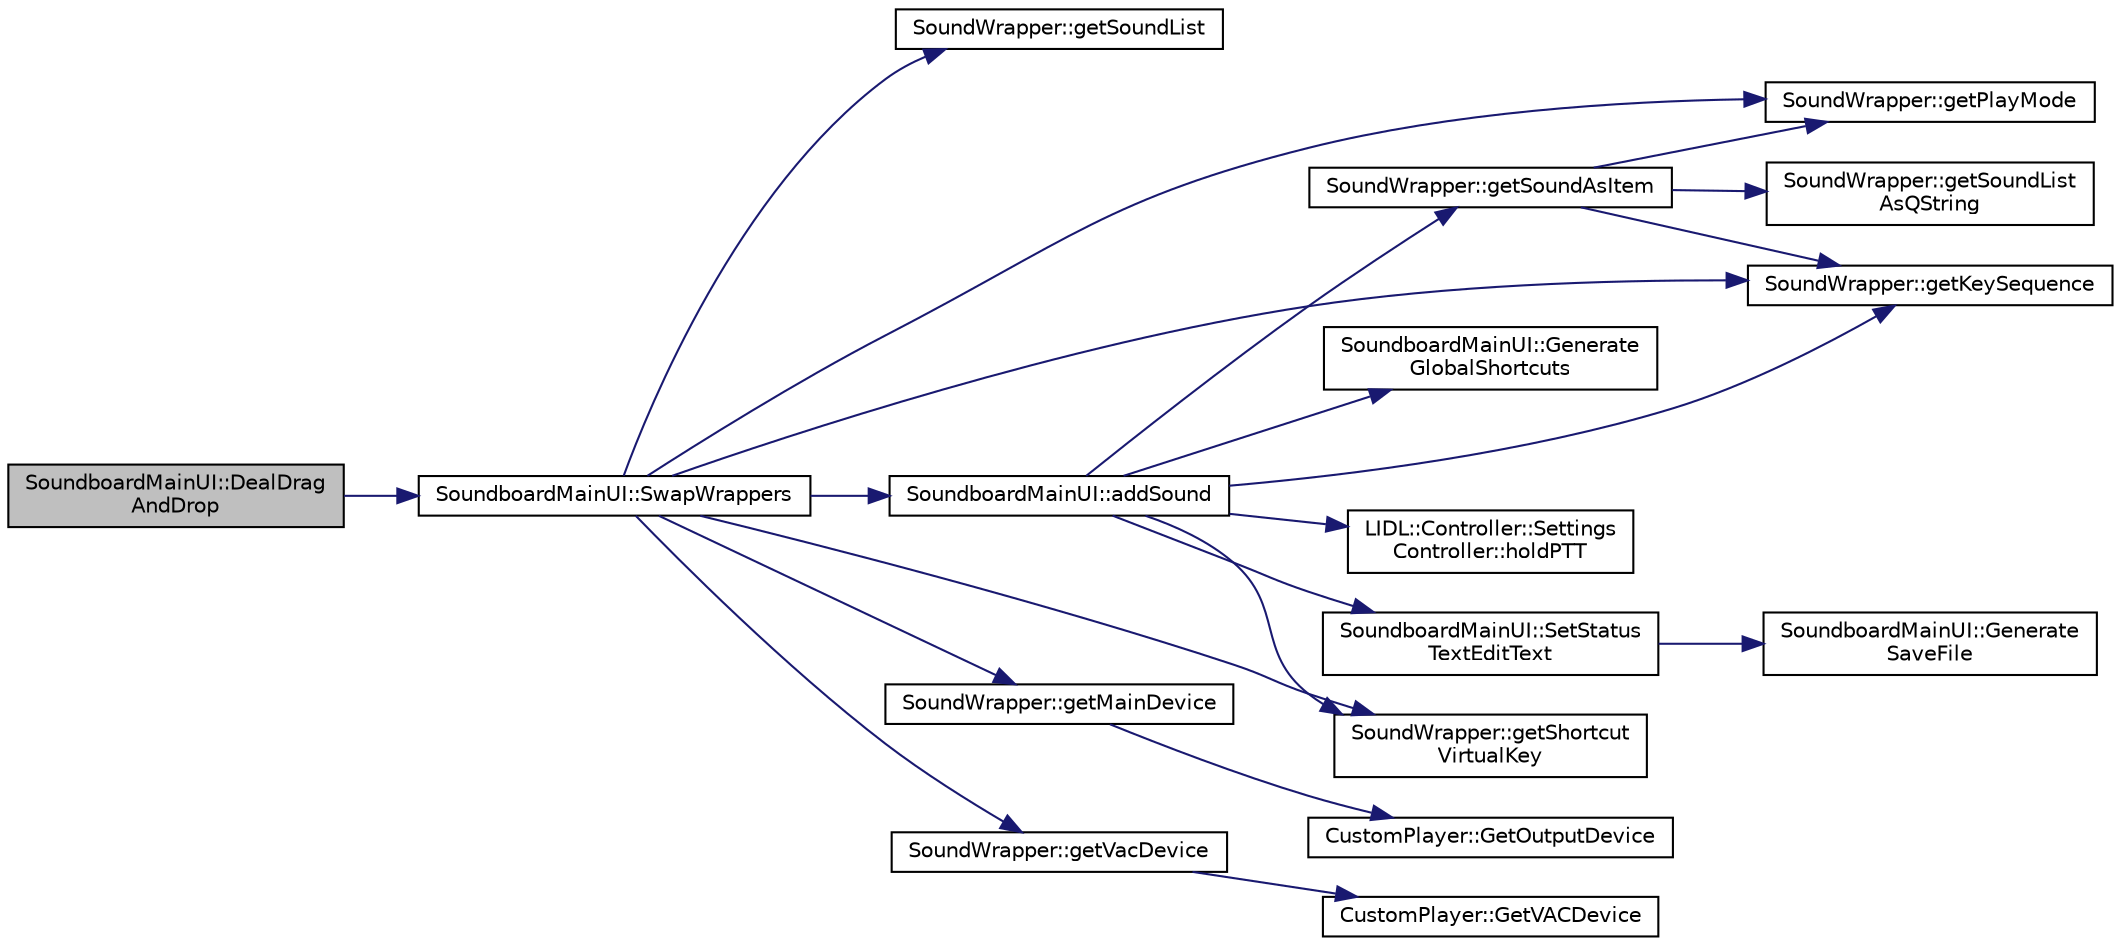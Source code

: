 digraph "SoundboardMainUI::DealDragAndDrop"
{
 // LATEX_PDF_SIZE
  edge [fontname="Helvetica",fontsize="10",labelfontname="Helvetica",labelfontsize="10"];
  node [fontname="Helvetica",fontsize="10",shape=record];
  rankdir="LR";
  Node18 [label="SoundboardMainUI::DealDrag\lAndDrop",height=0.2,width=0.4,color="black", fillcolor="grey75", style="filled", fontcolor="black",tooltip="This function deals with drag and drop in the view, or at least, attempts to."];
  Node18 -> Node19 [color="midnightblue",fontsize="10",style="solid",fontname="Helvetica"];
  Node19 [label="SoundboardMainUI::SwapWrappers",height=0.2,width=0.4,color="black", fillcolor="white", style="filled",URL="$class_soundboard_main_u_i.html#a2f34e6597fafdcff3ae67b8edba6f20a",tooltip="This function swaps two soundwrappers in the view."];
  Node19 -> Node20 [color="midnightblue",fontsize="10",style="solid",fontname="Helvetica"];
  Node20 [label="SoundWrapper::getSoundList",height=0.2,width=0.4,color="black", fillcolor="white", style="filled",URL="$class_sound_wrapper.html#ad6611190dfaf0f92f1edc87dea82f40f",tooltip=" "];
  Node19 -> Node21 [color="midnightblue",fontsize="10",style="solid",fontname="Helvetica"];
  Node21 [label="SoundWrapper::getPlayMode",height=0.2,width=0.4,color="black", fillcolor="white", style="filled",URL="$class_sound_wrapper.html#a16370de16e4df5a8f4fe32c71cddf183",tooltip=" "];
  Node19 -> Node22 [color="midnightblue",fontsize="10",style="solid",fontname="Helvetica"];
  Node22 [label="SoundWrapper::getKeySequence",height=0.2,width=0.4,color="black", fillcolor="white", style="filled",URL="$class_sound_wrapper.html#ac73f84dba78c414521116ac89235edc8",tooltip=" "];
  Node19 -> Node23 [color="midnightblue",fontsize="10",style="solid",fontname="Helvetica"];
  Node23 [label="SoundWrapper::getShortcut\lVirtualKey",height=0.2,width=0.4,color="black", fillcolor="white", style="filled",URL="$class_sound_wrapper.html#a6df0097f541aa721d450fb74af5db71a",tooltip=" "];
  Node19 -> Node24 [color="midnightblue",fontsize="10",style="solid",fontname="Helvetica"];
  Node24 [label="SoundWrapper::getMainDevice",height=0.2,width=0.4,color="black", fillcolor="white", style="filled",URL="$class_sound_wrapper.html#a4dbdcf3194910eec8994d87f466fa390",tooltip=" "];
  Node24 -> Node25 [color="midnightblue",fontsize="10",style="solid",fontname="Helvetica"];
  Node25 [label="CustomPlayer::GetOutputDevice",height=0.2,width=0.4,color="black", fillcolor="white", style="filled",URL="$class_custom_player.html#a48abd34fd6092aff86316bc246571244",tooltip="GetOutputDevice."];
  Node19 -> Node26 [color="midnightblue",fontsize="10",style="solid",fontname="Helvetica"];
  Node26 [label="SoundWrapper::getVacDevice",height=0.2,width=0.4,color="black", fillcolor="white", style="filled",URL="$class_sound_wrapper.html#a68ad3aa663ff2700b65a880e48b5c242",tooltip=" "];
  Node26 -> Node27 [color="midnightblue",fontsize="10",style="solid",fontname="Helvetica"];
  Node27 [label="CustomPlayer::GetVACDevice",height=0.2,width=0.4,color="black", fillcolor="white", style="filled",URL="$class_custom_player.html#a83bbf53e1c7b1710527ff4b6b1c21e9e",tooltip="GetVACDevice."];
  Node19 -> Node28 [color="midnightblue",fontsize="10",style="solid",fontname="Helvetica"];
  Node28 [label="SoundboardMainUI::addSound",height=0.2,width=0.4,color="black", fillcolor="white", style="filled",URL="$class_soundboard_main_u_i.html#a5979153cc8aec552599f8ffff9cb0605",tooltip="This function add a soundwrapper to the main UI display, and adds/modify the entries in the private m..."];
  Node28 -> Node29 [color="midnightblue",fontsize="10",style="solid",fontname="Helvetica"];
  Node29 [label="SoundboardMainUI::SetStatus\lTextEditText",height=0.2,width=0.4,color="black", fillcolor="white", style="filled",URL="$class_soundboard_main_u_i.html#ad1aaec3f9fca8bfdb6855888f7ac539b",tooltip="This function set the text of the permanent widget in the status bar."];
  Node29 -> Node30 [color="midnightblue",fontsize="10",style="solid",fontname="Helvetica"];
  Node30 [label="SoundboardMainUI::Generate\lSaveFile",height=0.2,width=0.4,color="black", fillcolor="white", style="filled",URL="$class_soundboard_main_u_i.html#ac1e1da89a9812412e2e9e92306925737",tooltip="Function to generate the .lidljson save file."];
  Node28 -> Node31 [color="midnightblue",fontsize="10",style="solid",fontname="Helvetica"];
  Node31 [label="LIDL::Controller::Settings\lController::holdPTT",height=0.2,width=0.4,color="black", fillcolor="white", style="filled",URL="$class_l_i_d_l_1_1_controller_1_1_settings_controller.html#a4856c3926df501ad0ccceb3140559b8a",tooltip="holdPTT"];
  Node28 -> Node32 [color="midnightblue",fontsize="10",style="solid",fontname="Helvetica"];
  Node32 [label="SoundWrapper::getSoundAsItem",height=0.2,width=0.4,color="black", fillcolor="white", style="filled",URL="$class_sound_wrapper.html#a68acd6da794a6ee53309df2d4d522659",tooltip=" "];
  Node32 -> Node33 [color="midnightblue",fontsize="10",style="solid",fontname="Helvetica"];
  Node33 [label="SoundWrapper::getSoundList\lAsQString",height=0.2,width=0.4,color="black", fillcolor="white", style="filled",URL="$class_sound_wrapper.html#a4625693047e0673eddac69af87ee1fa1",tooltip=" "];
  Node32 -> Node22 [color="midnightblue",fontsize="10",style="solid",fontname="Helvetica"];
  Node32 -> Node21 [color="midnightblue",fontsize="10",style="solid",fontname="Helvetica"];
  Node28 -> Node22 [color="midnightblue",fontsize="10",style="solid",fontname="Helvetica"];
  Node28 -> Node23 [color="midnightblue",fontsize="10",style="solid",fontname="Helvetica"];
  Node28 -> Node34 [color="midnightblue",fontsize="10",style="solid",fontname="Helvetica"];
  Node34 [label="SoundboardMainUI::Generate\lGlobalShortcuts",height=0.2,width=0.4,color="black", fillcolor="white", style="filled",URL="$class_soundboard_main_u_i.html#a6598a08d56d5efb3e330ef3d016ab963",tooltip="Function to register all the Shortcuts being used by the LIDL Soundboard."];
}
